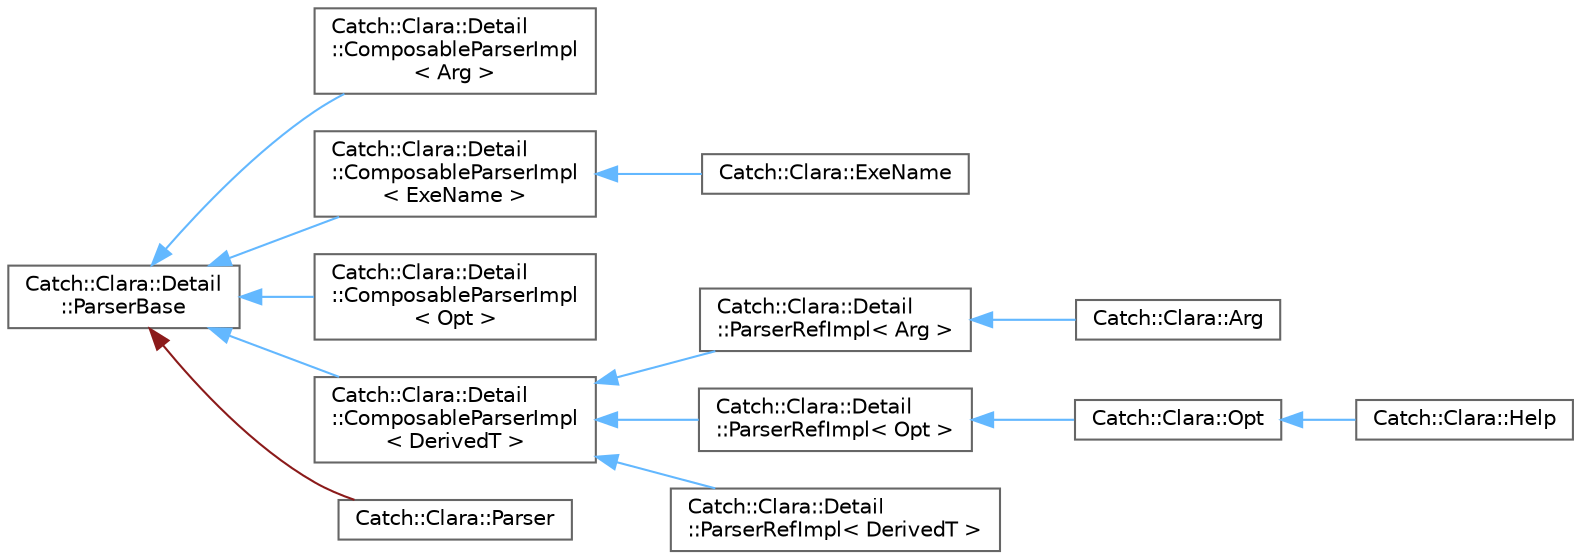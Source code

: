 digraph "Graphical Class Hierarchy"
{
 // LATEX_PDF_SIZE
  bgcolor="transparent";
  edge [fontname=Helvetica,fontsize=10,labelfontname=Helvetica,labelfontsize=10];
  node [fontname=Helvetica,fontsize=10,shape=box,height=0.2,width=0.4];
  rankdir="LR";
  Node0 [id="Node000000",label="Catch::Clara::Detail\l::ParserBase",height=0.2,width=0.4,color="grey40", fillcolor="white", style="filled",URL="$classCatch_1_1Clara_1_1Detail_1_1ParserBase.html",tooltip=" "];
  Node0 -> Node1 [id="edge4_Node000000_Node000001",dir="back",color="steelblue1",style="solid",tooltip=" "];
  Node1 [id="Node000001",label="Catch::Clara::Detail\l::ComposableParserImpl\l\< Arg \>",height=0.2,width=0.4,color="grey40", fillcolor="white", style="filled",URL="$classCatch_1_1Clara_1_1Detail_1_1ComposableParserImpl.html",tooltip=" "];
  Node0 -> Node2 [id="edge5_Node000000_Node000002",dir="back",color="steelblue1",style="solid",tooltip=" "];
  Node2 [id="Node000002",label="Catch::Clara::Detail\l::ComposableParserImpl\l\< ExeName \>",height=0.2,width=0.4,color="grey40", fillcolor="white", style="filled",URL="$classCatch_1_1Clara_1_1Detail_1_1ComposableParserImpl.html",tooltip=" "];
  Node2 -> Node3 [id="edge6_Node000002_Node000003",dir="back",color="steelblue1",style="solid",tooltip=" "];
  Node3 [id="Node000003",label="Catch::Clara::ExeName",height=0.2,width=0.4,color="grey40", fillcolor="white", style="filled",URL="$classCatch_1_1Clara_1_1ExeName.html",tooltip=" "];
  Node0 -> Node4 [id="edge7_Node000000_Node000004",dir="back",color="steelblue1",style="solid",tooltip=" "];
  Node4 [id="Node000004",label="Catch::Clara::Detail\l::ComposableParserImpl\l\< Opt \>",height=0.2,width=0.4,color="grey40", fillcolor="white", style="filled",URL="$classCatch_1_1Clara_1_1Detail_1_1ComposableParserImpl.html",tooltip=" "];
  Node0 -> Node5 [id="edge8_Node000000_Node000005",dir="back",color="steelblue1",style="solid",tooltip=" "];
  Node5 [id="Node000005",label="Catch::Clara::Detail\l::ComposableParserImpl\l\< DerivedT \>",height=0.2,width=0.4,color="grey40", fillcolor="white", style="filled",URL="$classCatch_1_1Clara_1_1Detail_1_1ComposableParserImpl.html",tooltip=" "];
  Node5 -> Node6 [id="edge9_Node000005_Node000006",dir="back",color="steelblue1",style="solid",tooltip=" "];
  Node6 [id="Node000006",label="Catch::Clara::Detail\l::ParserRefImpl\< Arg \>",height=0.2,width=0.4,color="grey40", fillcolor="white", style="filled",URL="$classCatch_1_1Clara_1_1Detail_1_1ParserRefImpl.html",tooltip=" "];
  Node6 -> Node7 [id="edge10_Node000006_Node000007",dir="back",color="steelblue1",style="solid",tooltip=" "];
  Node7 [id="Node000007",label="Catch::Clara::Arg",height=0.2,width=0.4,color="grey40", fillcolor="white", style="filled",URL="$classCatch_1_1Clara_1_1Arg.html",tooltip=" "];
  Node5 -> Node8 [id="edge11_Node000005_Node000008",dir="back",color="steelblue1",style="solid",tooltip=" "];
  Node8 [id="Node000008",label="Catch::Clara::Detail\l::ParserRefImpl\< Opt \>",height=0.2,width=0.4,color="grey40", fillcolor="white", style="filled",URL="$classCatch_1_1Clara_1_1Detail_1_1ParserRefImpl.html",tooltip=" "];
  Node8 -> Node9 [id="edge12_Node000008_Node000009",dir="back",color="steelblue1",style="solid",tooltip=" "];
  Node9 [id="Node000009",label="Catch::Clara::Opt",height=0.2,width=0.4,color="grey40", fillcolor="white", style="filled",URL="$classCatch_1_1Clara_1_1Opt.html",tooltip=" "];
  Node9 -> Node10 [id="edge13_Node000009_Node000010",dir="back",color="steelblue1",style="solid",tooltip=" "];
  Node10 [id="Node000010",label="Catch::Clara::Help",height=0.2,width=0.4,color="grey40", fillcolor="white", style="filled",URL="$structCatch_1_1Clara_1_1Help.html",tooltip=" "];
  Node5 -> Node11 [id="edge14_Node000005_Node000011",dir="back",color="steelblue1",style="solid",tooltip=" "];
  Node11 [id="Node000011",label="Catch::Clara::Detail\l::ParserRefImpl\< DerivedT \>",height=0.2,width=0.4,color="grey40", fillcolor="white", style="filled",URL="$classCatch_1_1Clara_1_1Detail_1_1ParserRefImpl.html",tooltip=" "];
  Node0 -> Node12 [id="edge15_Node000000_Node000012",dir="back",color="firebrick4",style="solid",tooltip=" "];
  Node12 [id="Node000012",label="Catch::Clara::Parser",height=0.2,width=0.4,color="grey40", fillcolor="white", style="filled",URL="$classCatch_1_1Clara_1_1Parser.html",tooltip=" "];
}
